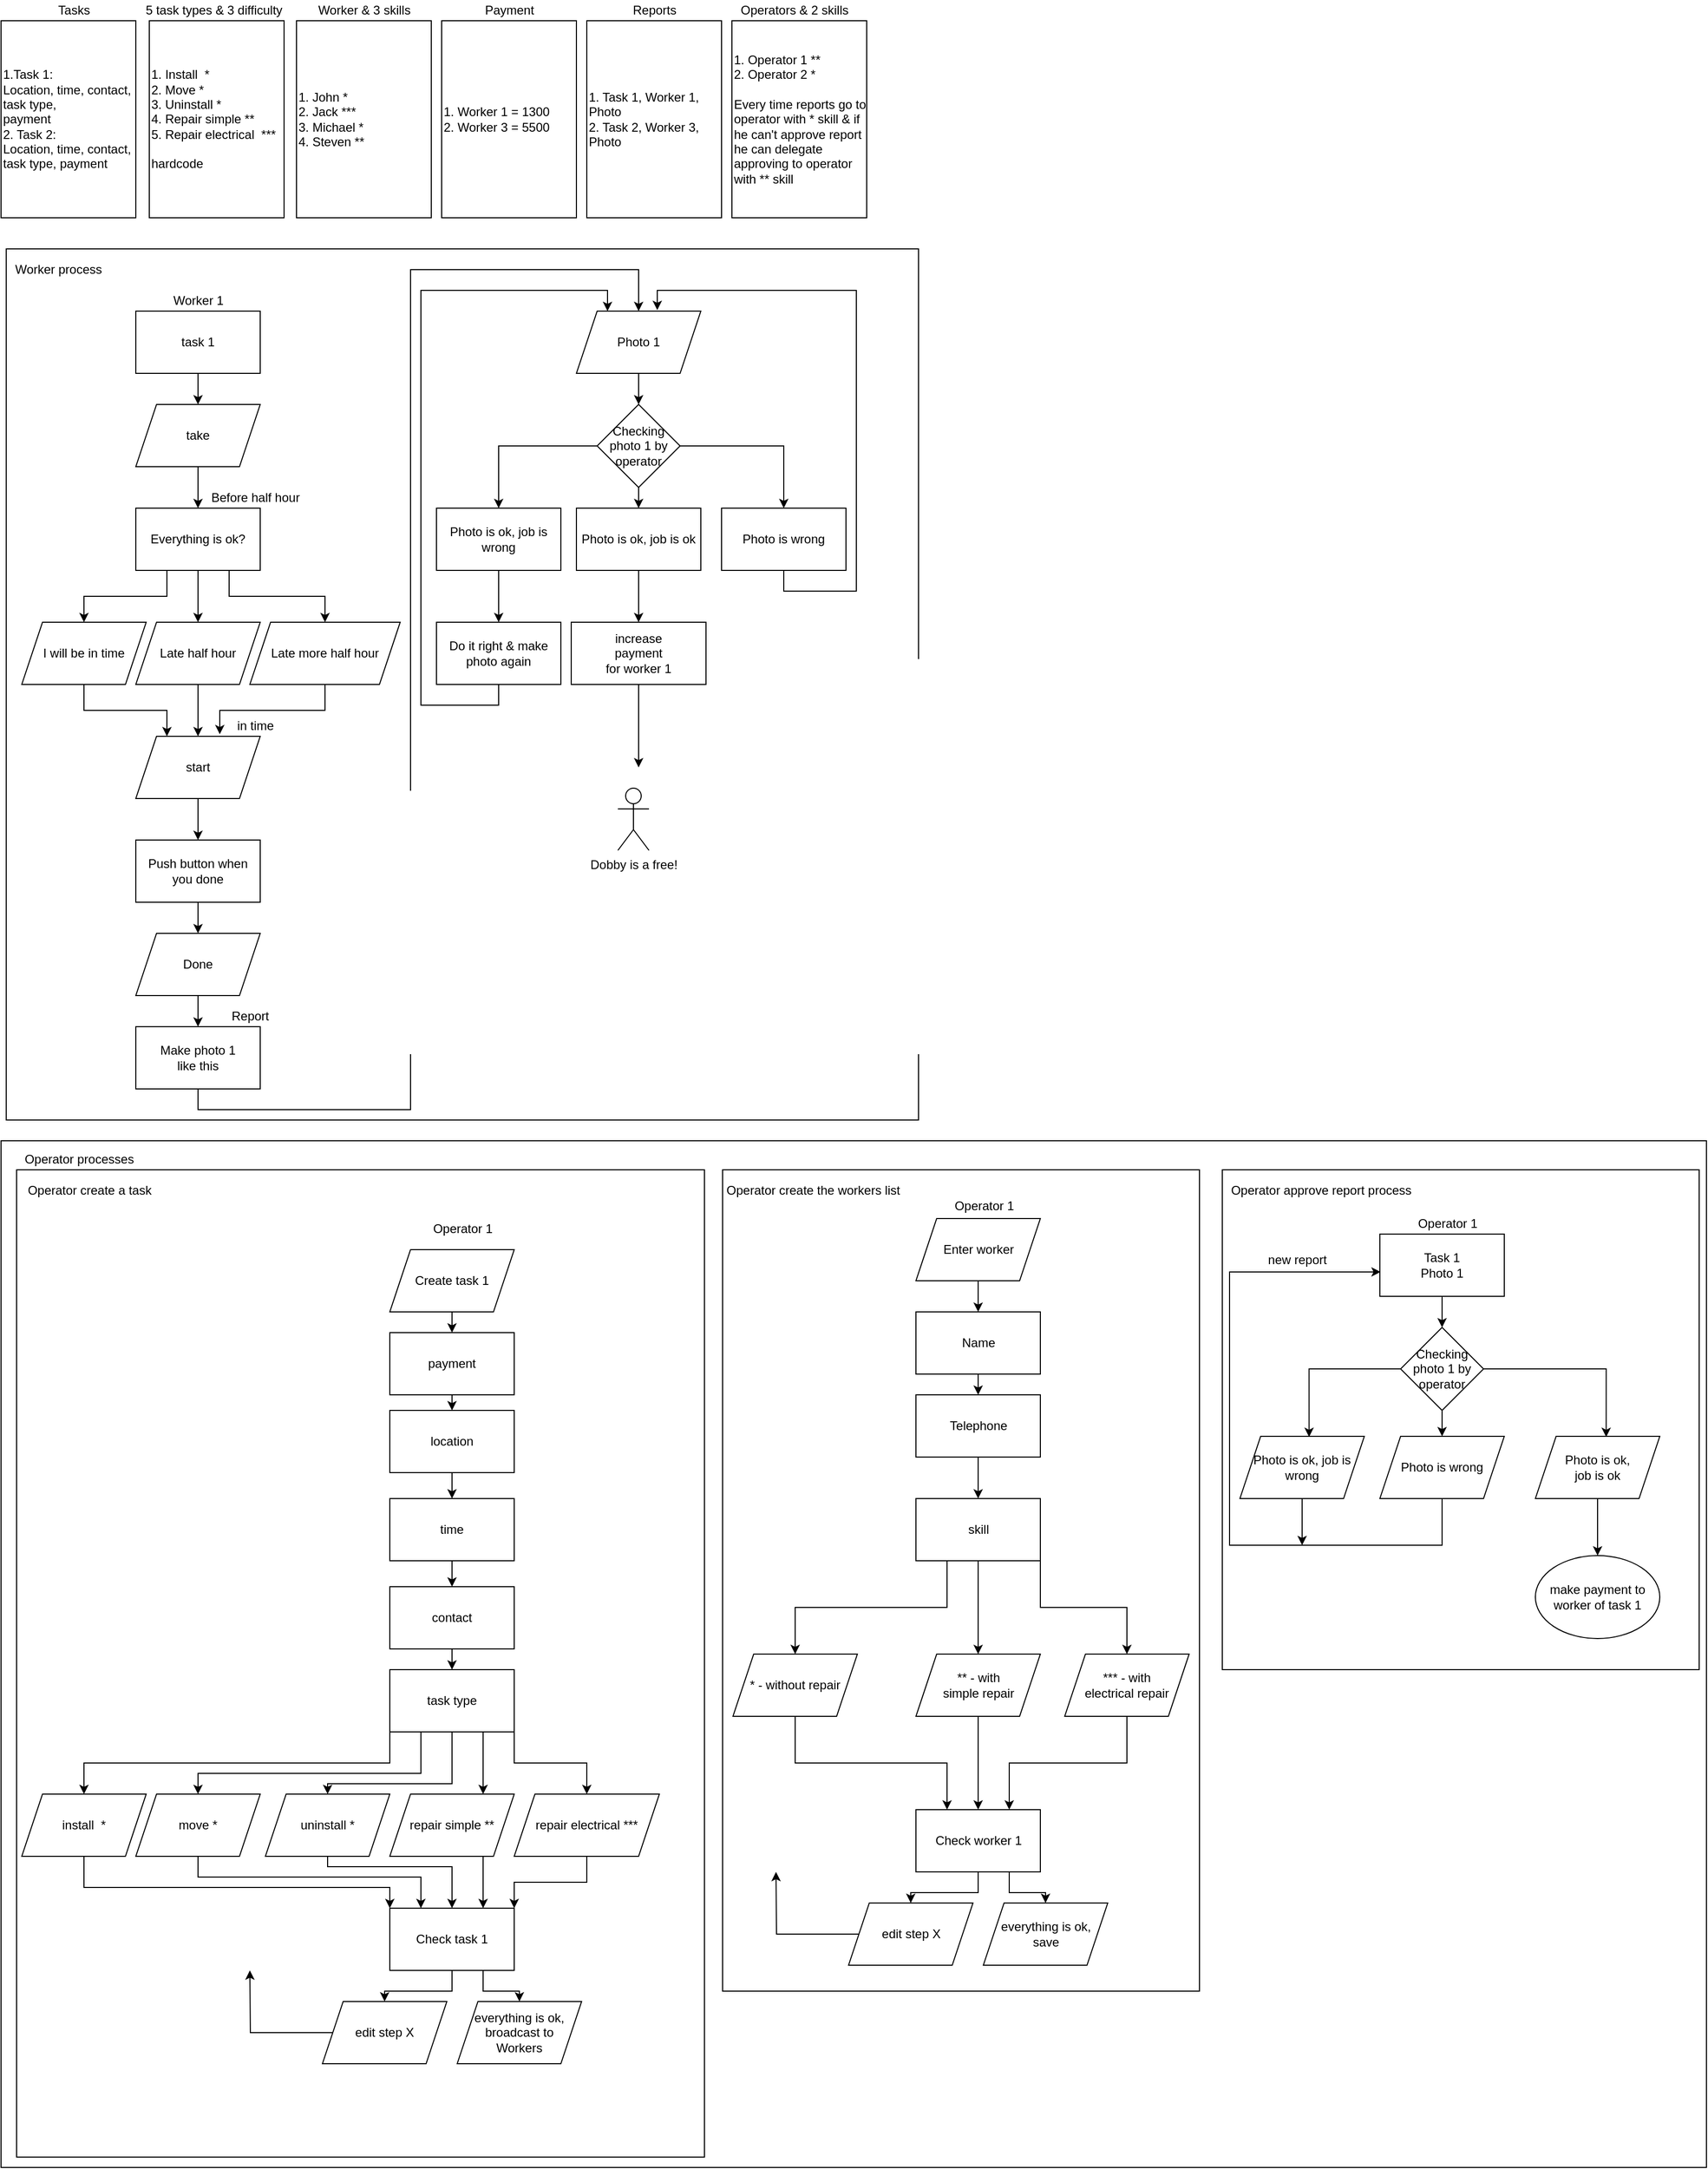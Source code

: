 <mxfile version="14.4.8" type="github">
  <diagram id="BCUwr0aYTfcsRT95LyiE" name="Page-1">
    <mxGraphModel dx="1730" dy="1012" grid="1" gridSize="10" guides="1" tooltips="1" connect="1" arrows="1" fold="1" page="1" pageScale="1" pageWidth="1654" pageHeight="2336" math="0" shadow="0">
      <root>
        <mxCell id="0" />
        <mxCell id="1" parent="0" />
        <mxCell id="43IsWPs29_GjAw4GpvDl-189" value="" style="rounded=0;whiteSpace=wrap;html=1;" vertex="1" parent="1">
          <mxGeometry x="5" y="1110" width="1645" height="990" as="geometry" />
        </mxCell>
        <mxCell id="43IsWPs29_GjAw4GpvDl-84" value="" style="rounded=0;whiteSpace=wrap;html=1;" vertex="1" parent="1">
          <mxGeometry x="20" y="1138" width="663.5" height="952" as="geometry" />
        </mxCell>
        <mxCell id="43IsWPs29_GjAw4GpvDl-82" value="" style="rounded=0;whiteSpace=wrap;html=1;" vertex="1" parent="1">
          <mxGeometry x="10" y="250" width="880" height="840" as="geometry" />
        </mxCell>
        <mxCell id="w5z2bKXQs1XdU5p-3Kax-2" value="&lt;div align=&quot;left&quot;&gt;1.Task 1:&lt;/div&gt;&lt;div align=&quot;left&quot;&gt;Location, time, contact, task type, &lt;br&gt;&lt;div&gt;payment&lt;/div&gt;&lt;/div&gt;&lt;div align=&quot;left&quot;&gt;2. Task 2:&lt;/div&gt;&lt;div align=&quot;left&quot;&gt;Location, time, contact, task type, payment&lt;/div&gt;" style="rounded=0;whiteSpace=wrap;html=1;align=left;" parent="1" vertex="1">
          <mxGeometry x="5" y="30" width="130" height="190" as="geometry" />
        </mxCell>
        <mxCell id="w5z2bKXQs1XdU5p-3Kax-5" value="Tasks" style="text;html=1;align=center;verticalAlign=middle;resizable=0;points=[];autosize=1;" parent="1" vertex="1">
          <mxGeometry x="50" y="10" width="50" height="20" as="geometry" />
        </mxCell>
        <mxCell id="w5z2bKXQs1XdU5p-3Kax-7" value="&lt;div align=&quot;left&quot;&gt;1. Install&amp;nbsp; *&lt;br&gt;&lt;/div&gt;&lt;div align=&quot;left&quot;&gt;2. Move *&lt;br&gt;&lt;/div&gt;&lt;div align=&quot;left&quot;&gt;3. Uninstall *&lt;br&gt;&lt;/div&gt;&lt;div align=&quot;left&quot;&gt;4. &lt;span class=&quot;VIiyi&quot; lang=&quot;en&quot;&gt;&lt;span class=&quot;JLqJ4b ChMk0b&quot;&gt;&lt;span&gt;Repair &lt;/span&gt;&lt;/span&gt;&lt;/span&gt;simple **&lt;br&gt;&lt;/div&gt;&lt;div align=&quot;left&quot;&gt;5. &lt;span class=&quot;VIiyi&quot; lang=&quot;en&quot;&gt;&lt;span class=&quot;JLqJ4b ChMk0b&quot;&gt;&lt;span&gt;Repair&lt;/span&gt;&lt;/span&gt;&lt;/span&gt; electrical&amp;nbsp; ***&lt;/div&gt;&lt;div align=&quot;left&quot;&gt;&lt;br&gt;&lt;/div&gt;&lt;div align=&quot;left&quot;&gt;hardcode&lt;br&gt;&lt;/div&gt;" style="rounded=0;whiteSpace=wrap;html=1;align=left;" parent="1" vertex="1">
          <mxGeometry x="148" y="30" width="130" height="190" as="geometry" />
        </mxCell>
        <mxCell id="w5z2bKXQs1XdU5p-3Kax-8" value="5 task types &amp;amp; 3 difficulty" style="text;html=1;align=center;verticalAlign=middle;resizable=0;points=[];autosize=1;" parent="1" vertex="1">
          <mxGeometry x="135" y="10" width="150" height="20" as="geometry" />
        </mxCell>
        <mxCell id="w5z2bKXQs1XdU5p-3Kax-12" value="&lt;div align=&quot;left&quot;&gt;1. John *&lt;br&gt;&lt;/div&gt;&lt;div align=&quot;left&quot;&gt;2. Jack ***&lt;br&gt;&lt;/div&gt;&lt;div align=&quot;left&quot;&gt;3. Michael *&lt;br&gt;&lt;/div&gt;&lt;div align=&quot;left&quot;&gt;4. &lt;span class=&quot;aCOpRe&quot;&gt;&lt;span&gt;Steven&lt;/span&gt;&lt;/span&gt; **&lt;br&gt;&lt;/div&gt;" style="rounded=0;whiteSpace=wrap;html=1;align=left;" parent="1" vertex="1">
          <mxGeometry x="290" y="30" width="130" height="190" as="geometry" />
        </mxCell>
        <mxCell id="w5z2bKXQs1XdU5p-3Kax-13" value="&lt;div&gt;Worker &amp;amp; 3 skills&lt;/div&gt;" style="text;html=1;align=center;verticalAlign=middle;resizable=0;points=[];autosize=1;" parent="1" vertex="1">
          <mxGeometry x="305" y="10" width="100" height="20" as="geometry" />
        </mxCell>
        <mxCell id="w5z2bKXQs1XdU5p-3Kax-14" value="&lt;div align=&quot;left&quot;&gt;1. Worker 1 = 1300&lt;br&gt;&lt;/div&gt;&lt;div align=&quot;left&quot;&gt;2. Worker 3 = 5500&lt;br&gt;&lt;/div&gt;" style="rounded=0;whiteSpace=wrap;html=1;align=left;" parent="1" vertex="1">
          <mxGeometry x="430" y="30" width="130" height="190" as="geometry" />
        </mxCell>
        <mxCell id="w5z2bKXQs1XdU5p-3Kax-15" value="&lt;div&gt;Payment&lt;/div&gt;" style="text;html=1;align=center;verticalAlign=middle;resizable=0;points=[];autosize=1;" parent="1" vertex="1">
          <mxGeometry x="465" y="10" width="60" height="20" as="geometry" />
        </mxCell>
        <mxCell id="w5z2bKXQs1XdU5p-3Kax-16" value="&lt;div align=&quot;left&quot;&gt;1. Task 1, Worker 1, Photo&lt;br&gt;&lt;/div&gt;&lt;div align=&quot;left&quot;&gt;2. Task 2, Worker 3, Photo&lt;br&gt;&lt;/div&gt;" style="rounded=0;whiteSpace=wrap;html=1;align=left;" parent="1" vertex="1">
          <mxGeometry x="570" y="30" width="130" height="190" as="geometry" />
        </mxCell>
        <mxCell id="w5z2bKXQs1XdU5p-3Kax-17" value="Reports" style="text;html=1;align=center;verticalAlign=middle;resizable=0;points=[];autosize=1;" parent="1" vertex="1">
          <mxGeometry x="605" y="10" width="60" height="20" as="geometry" />
        </mxCell>
        <mxCell id="w5z2bKXQs1XdU5p-3Kax-21" style="edgeStyle=orthogonalEdgeStyle;rounded=0;orthogonalLoop=1;jettySize=auto;html=1;exitX=0.5;exitY=1;exitDx=0;exitDy=0;entryX=0.5;entryY=0;entryDx=0;entryDy=0;" parent="1" source="w5z2bKXQs1XdU5p-3Kax-18" target="w5z2bKXQs1XdU5p-3Kax-25" edge="1">
          <mxGeometry relative="1" as="geometry">
            <mxPoint x="140" y="410" as="targetPoint" />
          </mxGeometry>
        </mxCell>
        <mxCell id="w5z2bKXQs1XdU5p-3Kax-18" value="task 1" style="rounded=0;whiteSpace=wrap;html=1;" parent="1" vertex="1">
          <mxGeometry x="135" y="310" width="120" height="60" as="geometry" />
        </mxCell>
        <mxCell id="w5z2bKXQs1XdU5p-3Kax-19" value="&lt;div&gt;Worker 1&lt;/div&gt;" style="text;html=1;align=center;verticalAlign=middle;resizable=0;points=[];autosize=1;" parent="1" vertex="1">
          <mxGeometry x="165" y="290" width="60" height="20" as="geometry" />
        </mxCell>
        <mxCell id="w5z2bKXQs1XdU5p-3Kax-30" style="edgeStyle=orthogonalEdgeStyle;rounded=0;orthogonalLoop=1;jettySize=auto;html=1;exitX=0.25;exitY=1;exitDx=0;exitDy=0;entryX=0.5;entryY=0;entryDx=0;entryDy=0;" parent="1" source="w5z2bKXQs1XdU5p-3Kax-23" target="w5z2bKXQs1XdU5p-3Kax-27" edge="1">
          <mxGeometry relative="1" as="geometry" />
        </mxCell>
        <mxCell id="w5z2bKXQs1XdU5p-3Kax-31" style="edgeStyle=orthogonalEdgeStyle;rounded=0;orthogonalLoop=1;jettySize=auto;html=1;exitX=0.75;exitY=1;exitDx=0;exitDy=0;entryX=0.5;entryY=0;entryDx=0;entryDy=0;" parent="1" source="w5z2bKXQs1XdU5p-3Kax-23" target="w5z2bKXQs1XdU5p-3Kax-29" edge="1">
          <mxGeometry relative="1" as="geometry" />
        </mxCell>
        <mxCell id="w5z2bKXQs1XdU5p-3Kax-33" style="edgeStyle=orthogonalEdgeStyle;rounded=0;orthogonalLoop=1;jettySize=auto;html=1;exitX=0.5;exitY=1;exitDx=0;exitDy=0;" parent="1" source="w5z2bKXQs1XdU5p-3Kax-23" target="w5z2bKXQs1XdU5p-3Kax-28" edge="1">
          <mxGeometry relative="1" as="geometry" />
        </mxCell>
        <mxCell id="w5z2bKXQs1XdU5p-3Kax-23" value="Everything is ok?" style="rounded=0;whiteSpace=wrap;html=1;" parent="1" vertex="1">
          <mxGeometry x="135" y="500" width="120" height="60" as="geometry" />
        </mxCell>
        <mxCell id="w5z2bKXQs1XdU5p-3Kax-24" value="Before half hour" style="text;html=1;align=center;verticalAlign=middle;resizable=0;points=[];autosize=1;" parent="1" vertex="1">
          <mxGeometry x="200" y="480" width="100" height="20" as="geometry" />
        </mxCell>
        <mxCell id="w5z2bKXQs1XdU5p-3Kax-26" value="" style="edgeStyle=orthogonalEdgeStyle;rounded=0;orthogonalLoop=1;jettySize=auto;html=1;exitX=0.5;exitY=1;exitDx=0;exitDy=0;" parent="1" source="w5z2bKXQs1XdU5p-3Kax-25" target="w5z2bKXQs1XdU5p-3Kax-23" edge="1">
          <mxGeometry relative="1" as="geometry" />
        </mxCell>
        <mxCell id="w5z2bKXQs1XdU5p-3Kax-25" value="take " style="shape=parallelogram;perimeter=parallelogramPerimeter;whiteSpace=wrap;html=1;fixedSize=1;" parent="1" vertex="1">
          <mxGeometry x="135" y="400" width="120" height="60" as="geometry" />
        </mxCell>
        <mxCell id="w5z2bKXQs1XdU5p-3Kax-38" style="edgeStyle=orthogonalEdgeStyle;rounded=0;orthogonalLoop=1;jettySize=auto;html=1;exitX=0.5;exitY=1;exitDx=0;exitDy=0;entryX=0.25;entryY=0;entryDx=0;entryDy=0;" parent="1" source="w5z2bKXQs1XdU5p-3Kax-27" target="w5z2bKXQs1XdU5p-3Kax-37" edge="1">
          <mxGeometry relative="1" as="geometry" />
        </mxCell>
        <mxCell id="w5z2bKXQs1XdU5p-3Kax-27" value="I will be in time" style="shape=parallelogram;perimeter=parallelogramPerimeter;whiteSpace=wrap;html=1;fixedSize=1;" parent="1" vertex="1">
          <mxGeometry x="25" y="610" width="120" height="60" as="geometry" />
        </mxCell>
        <mxCell id="w5z2bKXQs1XdU5p-3Kax-41" style="edgeStyle=orthogonalEdgeStyle;rounded=0;orthogonalLoop=1;jettySize=auto;html=1;exitX=0.5;exitY=1;exitDx=0;exitDy=0;" parent="1" source="w5z2bKXQs1XdU5p-3Kax-28" target="w5z2bKXQs1XdU5p-3Kax-37" edge="1">
          <mxGeometry relative="1" as="geometry" />
        </mxCell>
        <mxCell id="w5z2bKXQs1XdU5p-3Kax-28" value="Late half hour" style="shape=parallelogram;perimeter=parallelogramPerimeter;whiteSpace=wrap;html=1;fixedSize=1;" parent="1" vertex="1">
          <mxGeometry x="135" y="610" width="120" height="60" as="geometry" />
        </mxCell>
        <mxCell id="w5z2bKXQs1XdU5p-3Kax-40" style="edgeStyle=orthogonalEdgeStyle;rounded=0;orthogonalLoop=1;jettySize=auto;html=1;entryX=0.675;entryY=-0.033;entryDx=0;entryDy=0;entryPerimeter=0;" parent="1" source="w5z2bKXQs1XdU5p-3Kax-29" target="w5z2bKXQs1XdU5p-3Kax-37" edge="1">
          <mxGeometry relative="1" as="geometry" />
        </mxCell>
        <mxCell id="w5z2bKXQs1XdU5p-3Kax-29" value="Late more half hour" style="shape=parallelogram;perimeter=parallelogramPerimeter;whiteSpace=wrap;html=1;fixedSize=1;" parent="1" vertex="1">
          <mxGeometry x="245" y="610" width="145" height="60" as="geometry" />
        </mxCell>
        <mxCell id="w5z2bKXQs1XdU5p-3Kax-44" style="edgeStyle=orthogonalEdgeStyle;rounded=0;orthogonalLoop=1;jettySize=auto;html=1;exitX=0.5;exitY=1;exitDx=0;exitDy=0;entryX=0.5;entryY=0;entryDx=0;entryDy=0;" parent="1" source="w5z2bKXQs1XdU5p-3Kax-37" target="w5z2bKXQs1XdU5p-3Kax-43" edge="1">
          <mxGeometry relative="1" as="geometry" />
        </mxCell>
        <mxCell id="w5z2bKXQs1XdU5p-3Kax-37" value="start" style="shape=parallelogram;perimeter=parallelogramPerimeter;whiteSpace=wrap;html=1;fixedSize=1;" parent="1" vertex="1">
          <mxGeometry x="135" y="720" width="120" height="60" as="geometry" />
        </mxCell>
        <mxCell id="w5z2bKXQs1XdU5p-3Kax-42" value="in time" style="text;html=1;align=center;verticalAlign=middle;resizable=0;points=[];autosize=1;" parent="1" vertex="1">
          <mxGeometry x="225" y="700" width="50" height="20" as="geometry" />
        </mxCell>
        <mxCell id="w5z2bKXQs1XdU5p-3Kax-48" style="edgeStyle=orthogonalEdgeStyle;rounded=0;orthogonalLoop=1;jettySize=auto;html=1;exitX=0.5;exitY=1;exitDx=0;exitDy=0;entryX=0.5;entryY=0;entryDx=0;entryDy=0;" parent="1" source="w5z2bKXQs1XdU5p-3Kax-43" target="w5z2bKXQs1XdU5p-3Kax-46" edge="1">
          <mxGeometry relative="1" as="geometry" />
        </mxCell>
        <mxCell id="w5z2bKXQs1XdU5p-3Kax-43" value="Push button when you done" style="rounded=0;whiteSpace=wrap;html=1;" parent="1" vertex="1">
          <mxGeometry x="135" y="820" width="120" height="60" as="geometry" />
        </mxCell>
        <mxCell id="w5z2bKXQs1XdU5p-3Kax-50" style="edgeStyle=orthogonalEdgeStyle;rounded=0;orthogonalLoop=1;jettySize=auto;html=1;exitX=0.5;exitY=1;exitDx=0;exitDy=0;entryX=0.5;entryY=0;entryDx=0;entryDy=0;" parent="1" source="w5z2bKXQs1XdU5p-3Kax-46" target="w5z2bKXQs1XdU5p-3Kax-49" edge="1">
          <mxGeometry relative="1" as="geometry" />
        </mxCell>
        <mxCell id="w5z2bKXQs1XdU5p-3Kax-46" value="Done" style="shape=parallelogram;perimeter=parallelogramPerimeter;whiteSpace=wrap;html=1;fixedSize=1;" parent="1" vertex="1">
          <mxGeometry x="135" y="910" width="120" height="60" as="geometry" />
        </mxCell>
        <mxCell id="w5z2bKXQs1XdU5p-3Kax-53" style="edgeStyle=orthogonalEdgeStyle;rounded=0;orthogonalLoop=1;jettySize=auto;html=1;exitX=0.5;exitY=1;exitDx=0;exitDy=0;entryX=0.5;entryY=0;entryDx=0;entryDy=0;" parent="1" source="w5z2bKXQs1XdU5p-3Kax-49" target="w5z2bKXQs1XdU5p-3Kax-52" edge="1">
          <mxGeometry relative="1" as="geometry">
            <mxPoint x="410" y="530" as="targetPoint" />
            <Array as="points">
              <mxPoint x="195" y="1080" />
              <mxPoint x="400" y="1080" />
              <mxPoint x="400" y="270" />
              <mxPoint x="620" y="270" />
            </Array>
          </mxGeometry>
        </mxCell>
        <mxCell id="w5z2bKXQs1XdU5p-3Kax-49" value="&lt;div&gt;Make photo 1&lt;/div&gt;&lt;div&gt;like this&lt;/div&gt;" style="rounded=0;whiteSpace=wrap;html=1;" parent="1" vertex="1">
          <mxGeometry x="135" y="1000" width="120" height="60" as="geometry" />
        </mxCell>
        <mxCell id="w5z2bKXQs1XdU5p-3Kax-51" value="Report" style="text;html=1;align=center;verticalAlign=middle;resizable=0;points=[];autosize=1;" parent="1" vertex="1">
          <mxGeometry x="220" y="980" width="50" height="20" as="geometry" />
        </mxCell>
        <mxCell id="w5z2bKXQs1XdU5p-3Kax-56" style="edgeStyle=orthogonalEdgeStyle;rounded=0;orthogonalLoop=1;jettySize=auto;html=1;exitX=0.5;exitY=1;exitDx=0;exitDy=0;entryX=0.5;entryY=0;entryDx=0;entryDy=0;" parent="1" source="w5z2bKXQs1XdU5p-3Kax-52" target="w5z2bKXQs1XdU5p-3Kax-57" edge="1">
          <mxGeometry relative="1" as="geometry">
            <mxPoint x="617.5" y="396" as="targetPoint" />
          </mxGeometry>
        </mxCell>
        <mxCell id="w5z2bKXQs1XdU5p-3Kax-52" value="Photo 1" style="shape=parallelogram;perimeter=parallelogramPerimeter;whiteSpace=wrap;html=1;fixedSize=1;" parent="1" vertex="1">
          <mxGeometry x="560" y="310" width="120" height="60" as="geometry" />
        </mxCell>
        <mxCell id="w5z2bKXQs1XdU5p-3Kax-62" style="edgeStyle=orthogonalEdgeStyle;rounded=0;orthogonalLoop=1;jettySize=auto;html=1;exitX=0;exitY=0.5;exitDx=0;exitDy=0;" parent="1" source="w5z2bKXQs1XdU5p-3Kax-57" target="w5z2bKXQs1XdU5p-3Kax-59" edge="1">
          <mxGeometry relative="1" as="geometry" />
        </mxCell>
        <mxCell id="w5z2bKXQs1XdU5p-3Kax-63" style="edgeStyle=orthogonalEdgeStyle;rounded=0;orthogonalLoop=1;jettySize=auto;html=1;exitX=0.5;exitY=1;exitDx=0;exitDy=0;entryX=0.5;entryY=0;entryDx=0;entryDy=0;" parent="1" source="w5z2bKXQs1XdU5p-3Kax-57" target="w5z2bKXQs1XdU5p-3Kax-60" edge="1">
          <mxGeometry relative="1" as="geometry" />
        </mxCell>
        <mxCell id="w5z2bKXQs1XdU5p-3Kax-64" style="edgeStyle=orthogonalEdgeStyle;rounded=0;orthogonalLoop=1;jettySize=auto;html=1;exitX=1;exitY=0.5;exitDx=0;exitDy=0;" parent="1" source="w5z2bKXQs1XdU5p-3Kax-57" target="w5z2bKXQs1XdU5p-3Kax-61" edge="1">
          <mxGeometry relative="1" as="geometry" />
        </mxCell>
        <mxCell id="w5z2bKXQs1XdU5p-3Kax-57" value="Checking photo 1 by operator" style="rhombus;whiteSpace=wrap;html=1;" parent="1" vertex="1">
          <mxGeometry x="580" y="400" width="80" height="80" as="geometry" />
        </mxCell>
        <mxCell id="w5z2bKXQs1XdU5p-3Kax-73" style="edgeStyle=orthogonalEdgeStyle;rounded=0;orthogonalLoop=1;jettySize=auto;html=1;exitX=0.5;exitY=1;exitDx=0;exitDy=0;entryX=0.5;entryY=0;entryDx=0;entryDy=0;" parent="1" source="w5z2bKXQs1XdU5p-3Kax-59" target="w5z2bKXQs1XdU5p-3Kax-70" edge="1">
          <mxGeometry relative="1" as="geometry" />
        </mxCell>
        <mxCell id="w5z2bKXQs1XdU5p-3Kax-59" value="Photo is ok, job is wrong" style="rounded=0;whiteSpace=wrap;html=1;" parent="1" vertex="1">
          <mxGeometry x="425" y="500" width="120" height="60" as="geometry" />
        </mxCell>
        <mxCell id="w5z2bKXQs1XdU5p-3Kax-76" style="edgeStyle=orthogonalEdgeStyle;rounded=0;orthogonalLoop=1;jettySize=auto;html=1;exitX=0.5;exitY=1;exitDx=0;exitDy=0;entryX=0.5;entryY=0;entryDx=0;entryDy=0;" parent="1" source="w5z2bKXQs1XdU5p-3Kax-60" target="w5z2bKXQs1XdU5p-3Kax-74" edge="1">
          <mxGeometry relative="1" as="geometry" />
        </mxCell>
        <mxCell id="w5z2bKXQs1XdU5p-3Kax-60" value="Photo is ok, job is ok" style="rounded=0;whiteSpace=wrap;html=1;" parent="1" vertex="1">
          <mxGeometry x="560" y="500" width="120" height="60" as="geometry" />
        </mxCell>
        <mxCell id="w5z2bKXQs1XdU5p-3Kax-78" style="edgeStyle=orthogonalEdgeStyle;rounded=0;orthogonalLoop=1;jettySize=auto;html=1;exitX=0.5;exitY=1;exitDx=0;exitDy=0;entryX=0.65;entryY=-0.017;entryDx=0;entryDy=0;entryPerimeter=0;" parent="1" source="w5z2bKXQs1XdU5p-3Kax-61" target="w5z2bKXQs1XdU5p-3Kax-52" edge="1">
          <mxGeometry relative="1" as="geometry">
            <Array as="points">
              <mxPoint x="760" y="580" />
              <mxPoint x="830" y="580" />
              <mxPoint x="830" y="290" />
              <mxPoint x="638" y="290" />
            </Array>
          </mxGeometry>
        </mxCell>
        <mxCell id="w5z2bKXQs1XdU5p-3Kax-61" value="Photo is wrong" style="rounded=0;whiteSpace=wrap;html=1;" parent="1" vertex="1">
          <mxGeometry x="700" y="500" width="120" height="60" as="geometry" />
        </mxCell>
        <mxCell id="w5z2bKXQs1XdU5p-3Kax-77" style="edgeStyle=orthogonalEdgeStyle;rounded=0;orthogonalLoop=1;jettySize=auto;html=1;exitX=0.5;exitY=1;exitDx=0;exitDy=0;entryX=0.25;entryY=0;entryDx=0;entryDy=0;" parent="1" source="w5z2bKXQs1XdU5p-3Kax-70" target="w5z2bKXQs1XdU5p-3Kax-52" edge="1">
          <mxGeometry relative="1" as="geometry">
            <Array as="points">
              <mxPoint x="485" y="690" />
              <mxPoint x="410" y="690" />
              <mxPoint x="410" y="290" />
              <mxPoint x="590" y="290" />
            </Array>
          </mxGeometry>
        </mxCell>
        <mxCell id="w5z2bKXQs1XdU5p-3Kax-70" value="Do it right &amp;amp; make photo again" style="rounded=0;whiteSpace=wrap;html=1;" parent="1" vertex="1">
          <mxGeometry x="425" y="610" width="120" height="60" as="geometry" />
        </mxCell>
        <mxCell id="w5z2bKXQs1XdU5p-3Kax-79" style="edgeStyle=orthogonalEdgeStyle;rounded=0;orthogonalLoop=1;jettySize=auto;html=1;exitX=0.5;exitY=1;exitDx=0;exitDy=0;" parent="1" source="w5z2bKXQs1XdU5p-3Kax-74" edge="1">
          <mxGeometry relative="1" as="geometry">
            <mxPoint x="620" y="750" as="targetPoint" />
          </mxGeometry>
        </mxCell>
        <mxCell id="w5z2bKXQs1XdU5p-3Kax-74" value="&lt;span class=&quot;VIiyi&quot; lang=&quot;en&quot;&gt;&lt;span class=&quot;JLqJ4b ChMk0b&quot;&gt;&lt;span&gt;increase &lt;br&gt;&lt;/span&gt;&lt;/span&gt;&lt;/span&gt;&lt;div&gt;payment&lt;/div&gt;&lt;span class=&quot;VIiyi&quot; lang=&quot;en&quot;&gt;&lt;span class=&quot;JLqJ4b ChMk0b&quot;&gt;&lt;span&gt; for worker 1&lt;/span&gt;&lt;/span&gt;&lt;/span&gt; " style="rounded=0;whiteSpace=wrap;html=1;" parent="1" vertex="1">
          <mxGeometry x="555" y="610" width="130" height="60" as="geometry" />
        </mxCell>
        <mxCell id="w5z2bKXQs1XdU5p-3Kax-80" value="Dobby is a free!" style="shape=umlActor;verticalLabelPosition=bottom;verticalAlign=top;html=1;outlineConnect=0;" parent="1" vertex="1">
          <mxGeometry x="600" y="770" width="30" height="60" as="geometry" />
        </mxCell>
        <mxCell id="43IsWPs29_GjAw4GpvDl-2" value="&lt;div align=&quot;left&quot;&gt;1. Operator 1 **&lt;br&gt;&lt;/div&gt;&lt;div align=&quot;left&quot;&gt;2. Operator 2 *&lt;/div&gt;&lt;div&gt;&lt;br&gt;&lt;/div&gt;&lt;div&gt;Every time reports go to operator with * skill &amp;amp; if he can&#39;t approve report he can delegate approving to operator with ** skill &lt;br&gt;&lt;/div&gt;" style="rounded=0;whiteSpace=wrap;html=1;align=left;" vertex="1" parent="1">
          <mxGeometry x="710" y="30" width="130" height="190" as="geometry" />
        </mxCell>
        <mxCell id="43IsWPs29_GjAw4GpvDl-3" value="Operators &amp;amp; 2 skills" style="text;html=1;align=center;verticalAlign=middle;resizable=0;points=[];autosize=1;" vertex="1" parent="1">
          <mxGeometry x="710" y="10" width="120" height="20" as="geometry" />
        </mxCell>
        <mxCell id="43IsWPs29_GjAw4GpvDl-59" style="edgeStyle=orthogonalEdgeStyle;rounded=0;orthogonalLoop=1;jettySize=auto;html=1;exitX=0.5;exitY=1;exitDx=0;exitDy=0;entryX=0.5;entryY=0;entryDx=0;entryDy=0;" edge="1" parent="1" source="43IsWPs29_GjAw4GpvDl-5" target="43IsWPs29_GjAw4GpvDl-48">
          <mxGeometry relative="1" as="geometry" />
        </mxCell>
        <mxCell id="43IsWPs29_GjAw4GpvDl-5" value="location" style="rounded=0;whiteSpace=wrap;html=1;" vertex="1" parent="1">
          <mxGeometry x="380" y="1370" width="120" height="60" as="geometry" />
        </mxCell>
        <mxCell id="43IsWPs29_GjAw4GpvDl-6" value="Operator 1" style="text;html=1;align=center;verticalAlign=middle;resizable=0;points=[];autosize=1;" vertex="1" parent="1">
          <mxGeometry x="415" y="1185" width="70" height="20" as="geometry" />
        </mxCell>
        <mxCell id="43IsWPs29_GjAw4GpvDl-158" style="edgeStyle=orthogonalEdgeStyle;rounded=0;orthogonalLoop=1;jettySize=auto;html=1;exitX=0.5;exitY=1;exitDx=0;exitDy=0;entryX=0.5;entryY=0;entryDx=0;entryDy=0;" edge="1" parent="1" source="43IsWPs29_GjAw4GpvDl-13" target="43IsWPs29_GjAw4GpvDl-157">
          <mxGeometry relative="1" as="geometry" />
        </mxCell>
        <mxCell id="43IsWPs29_GjAw4GpvDl-13" value="Create task 1" style="shape=parallelogram;perimeter=parallelogramPerimeter;whiteSpace=wrap;html=1;fixedSize=1;" vertex="1" parent="1">
          <mxGeometry x="380" y="1215" width="120" height="60" as="geometry" />
        </mxCell>
        <mxCell id="43IsWPs29_GjAw4GpvDl-23" style="edgeStyle=orthogonalEdgeStyle;rounded=0;orthogonalLoop=1;jettySize=auto;html=1;exitX=0.5;exitY=1;exitDx=0;exitDy=0;entryX=0.5;entryY=0;entryDx=0;entryDy=0;" edge="1" parent="1" source="43IsWPs29_GjAw4GpvDl-24" target="43IsWPs29_GjAw4GpvDl-26">
          <mxGeometry relative="1" as="geometry" />
        </mxCell>
        <mxCell id="43IsWPs29_GjAw4GpvDl-79" style="edgeStyle=orthogonalEdgeStyle;rounded=0;orthogonalLoop=1;jettySize=auto;html=1;exitX=0.75;exitY=1;exitDx=0;exitDy=0;entryX=0.5;entryY=0;entryDx=0;entryDy=0;" edge="1" parent="1" source="43IsWPs29_GjAw4GpvDl-24" target="43IsWPs29_GjAw4GpvDl-78">
          <mxGeometry relative="1" as="geometry" />
        </mxCell>
        <mxCell id="43IsWPs29_GjAw4GpvDl-24" value="Check task 1" style="rounded=0;whiteSpace=wrap;html=1;" vertex="1" parent="1">
          <mxGeometry x="380" y="1850" width="120" height="60" as="geometry" />
        </mxCell>
        <mxCell id="43IsWPs29_GjAw4GpvDl-80" style="edgeStyle=orthogonalEdgeStyle;rounded=0;orthogonalLoop=1;jettySize=auto;html=1;exitX=0;exitY=0.5;exitDx=0;exitDy=0;" edge="1" parent="1" source="43IsWPs29_GjAw4GpvDl-26">
          <mxGeometry relative="1" as="geometry">
            <mxPoint x="245" y="1910" as="targetPoint" />
          </mxGeometry>
        </mxCell>
        <mxCell id="43IsWPs29_GjAw4GpvDl-26" value="edit step X" style="shape=parallelogram;perimeter=parallelogramPerimeter;whiteSpace=wrap;html=1;fixedSize=1;" vertex="1" parent="1">
          <mxGeometry x="315" y="1940" width="120" height="60" as="geometry" />
        </mxCell>
        <mxCell id="43IsWPs29_GjAw4GpvDl-60" style="edgeStyle=orthogonalEdgeStyle;rounded=0;orthogonalLoop=1;jettySize=auto;html=1;exitX=0.5;exitY=1;exitDx=0;exitDy=0;entryX=0.5;entryY=0;entryDx=0;entryDy=0;" edge="1" parent="1" source="43IsWPs29_GjAw4GpvDl-48" target="43IsWPs29_GjAw4GpvDl-49">
          <mxGeometry relative="1" as="geometry" />
        </mxCell>
        <mxCell id="43IsWPs29_GjAw4GpvDl-48" value="&lt;div align=&quot;left&quot;&gt;time&lt;/div&gt;" style="rounded=0;whiteSpace=wrap;html=1;" vertex="1" parent="1">
          <mxGeometry x="380" y="1455" width="120" height="60" as="geometry" />
        </mxCell>
        <mxCell id="43IsWPs29_GjAw4GpvDl-61" style="edgeStyle=orthogonalEdgeStyle;rounded=0;orthogonalLoop=1;jettySize=auto;html=1;exitX=0.5;exitY=1;exitDx=0;exitDy=0;entryX=0.5;entryY=0;entryDx=0;entryDy=0;" edge="1" parent="1" source="43IsWPs29_GjAw4GpvDl-49" target="43IsWPs29_GjAw4GpvDl-50">
          <mxGeometry relative="1" as="geometry" />
        </mxCell>
        <mxCell id="43IsWPs29_GjAw4GpvDl-49" value="contact" style="rounded=0;whiteSpace=wrap;html=1;" vertex="1" parent="1">
          <mxGeometry x="380" y="1540" width="120" height="60" as="geometry" />
        </mxCell>
        <mxCell id="43IsWPs29_GjAw4GpvDl-63" style="edgeStyle=orthogonalEdgeStyle;rounded=0;orthogonalLoop=1;jettySize=auto;html=1;exitX=0;exitY=1;exitDx=0;exitDy=0;" edge="1" parent="1" source="43IsWPs29_GjAw4GpvDl-50" target="43IsWPs29_GjAw4GpvDl-55">
          <mxGeometry relative="1" as="geometry" />
        </mxCell>
        <mxCell id="43IsWPs29_GjAw4GpvDl-64" style="edgeStyle=orthogonalEdgeStyle;rounded=0;orthogonalLoop=1;jettySize=auto;html=1;exitX=0.25;exitY=1;exitDx=0;exitDy=0;" edge="1" parent="1" source="43IsWPs29_GjAw4GpvDl-50" target="43IsWPs29_GjAw4GpvDl-51">
          <mxGeometry relative="1" as="geometry">
            <Array as="points">
              <mxPoint x="410" y="1720" />
              <mxPoint x="195" y="1720" />
            </Array>
          </mxGeometry>
        </mxCell>
        <mxCell id="43IsWPs29_GjAw4GpvDl-65" style="edgeStyle=orthogonalEdgeStyle;rounded=0;orthogonalLoop=1;jettySize=auto;html=1;exitX=0.5;exitY=1;exitDx=0;exitDy=0;" edge="1" parent="1" source="43IsWPs29_GjAw4GpvDl-50" target="43IsWPs29_GjAw4GpvDl-52">
          <mxGeometry relative="1" as="geometry">
            <Array as="points">
              <mxPoint x="440" y="1730" />
              <mxPoint x="320" y="1730" />
            </Array>
          </mxGeometry>
        </mxCell>
        <mxCell id="43IsWPs29_GjAw4GpvDl-66" style="edgeStyle=orthogonalEdgeStyle;rounded=0;orthogonalLoop=1;jettySize=auto;html=1;exitX=0.75;exitY=1;exitDx=0;exitDy=0;entryX=0.75;entryY=0;entryDx=0;entryDy=0;" edge="1" parent="1" source="43IsWPs29_GjAw4GpvDl-50" target="43IsWPs29_GjAw4GpvDl-53">
          <mxGeometry relative="1" as="geometry" />
        </mxCell>
        <mxCell id="43IsWPs29_GjAw4GpvDl-87" style="edgeStyle=orthogonalEdgeStyle;rounded=0;orthogonalLoop=1;jettySize=auto;html=1;exitX=1;exitY=1;exitDx=0;exitDy=0;entryX=0.5;entryY=0;entryDx=0;entryDy=0;" edge="1" parent="1" source="43IsWPs29_GjAw4GpvDl-50" target="43IsWPs29_GjAw4GpvDl-54">
          <mxGeometry relative="1" as="geometry" />
        </mxCell>
        <mxCell id="43IsWPs29_GjAw4GpvDl-50" value="task type" style="rounded=0;whiteSpace=wrap;html=1;" vertex="1" parent="1">
          <mxGeometry x="380" y="1620" width="120" height="60" as="geometry" />
        </mxCell>
        <mxCell id="43IsWPs29_GjAw4GpvDl-71" style="edgeStyle=orthogonalEdgeStyle;rounded=0;orthogonalLoop=1;jettySize=auto;html=1;exitX=0.5;exitY=1;exitDx=0;exitDy=0;entryX=0.25;entryY=0;entryDx=0;entryDy=0;" edge="1" parent="1" source="43IsWPs29_GjAw4GpvDl-51" target="43IsWPs29_GjAw4GpvDl-24">
          <mxGeometry relative="1" as="geometry">
            <Array as="points">
              <mxPoint x="195" y="1820" />
              <mxPoint x="410" y="1820" />
            </Array>
          </mxGeometry>
        </mxCell>
        <mxCell id="43IsWPs29_GjAw4GpvDl-51" value="move * " style="shape=parallelogram;perimeter=parallelogramPerimeter;whiteSpace=wrap;html=1;fixedSize=1;" vertex="1" parent="1">
          <mxGeometry x="135" y="1740" width="120" height="60" as="geometry" />
        </mxCell>
        <mxCell id="43IsWPs29_GjAw4GpvDl-72" style="edgeStyle=orthogonalEdgeStyle;rounded=0;orthogonalLoop=1;jettySize=auto;html=1;exitX=0.5;exitY=1;exitDx=0;exitDy=0;entryX=0.5;entryY=0;entryDx=0;entryDy=0;" edge="1" parent="1" source="43IsWPs29_GjAw4GpvDl-52" target="43IsWPs29_GjAw4GpvDl-24">
          <mxGeometry relative="1" as="geometry">
            <Array as="points">
              <mxPoint x="320" y="1810" />
              <mxPoint x="440" y="1810" />
            </Array>
          </mxGeometry>
        </mxCell>
        <mxCell id="43IsWPs29_GjAw4GpvDl-52" value="uninstall *" style="shape=parallelogram;perimeter=parallelogramPerimeter;whiteSpace=wrap;html=1;fixedSize=1;" vertex="1" parent="1">
          <mxGeometry x="260" y="1740" width="120" height="60" as="geometry" />
        </mxCell>
        <mxCell id="43IsWPs29_GjAw4GpvDl-76" style="edgeStyle=orthogonalEdgeStyle;rounded=0;orthogonalLoop=1;jettySize=auto;html=1;exitX=0.75;exitY=1;exitDx=0;exitDy=0;entryX=0.75;entryY=0;entryDx=0;entryDy=0;" edge="1" parent="1" source="43IsWPs29_GjAw4GpvDl-53" target="43IsWPs29_GjAw4GpvDl-24">
          <mxGeometry relative="1" as="geometry" />
        </mxCell>
        <mxCell id="43IsWPs29_GjAw4GpvDl-53" value="r&lt;span class=&quot;VIiyi&quot; lang=&quot;en&quot;&gt;&lt;span class=&quot;JLqJ4b ChMk0b&quot;&gt;&lt;span&gt;epair &lt;/span&gt;&lt;/span&gt;&lt;/span&gt;simple **" style="shape=parallelogram;perimeter=parallelogramPerimeter;whiteSpace=wrap;html=1;fixedSize=1;" vertex="1" parent="1">
          <mxGeometry x="380" y="1740" width="120" height="60" as="geometry" />
        </mxCell>
        <mxCell id="43IsWPs29_GjAw4GpvDl-74" style="edgeStyle=orthogonalEdgeStyle;rounded=0;orthogonalLoop=1;jettySize=auto;html=1;exitX=0.5;exitY=1;exitDx=0;exitDy=0;entryX=1;entryY=0;entryDx=0;entryDy=0;" edge="1" parent="1" source="43IsWPs29_GjAw4GpvDl-54" target="43IsWPs29_GjAw4GpvDl-24">
          <mxGeometry relative="1" as="geometry" />
        </mxCell>
        <mxCell id="43IsWPs29_GjAw4GpvDl-54" value="r&lt;span class=&quot;VIiyi&quot; lang=&quot;en&quot;&gt;&lt;span class=&quot;JLqJ4b ChMk0b&quot;&gt;&lt;span&gt;epair&lt;/span&gt;&lt;/span&gt;&lt;/span&gt; electrical ***" style="shape=parallelogram;perimeter=parallelogramPerimeter;whiteSpace=wrap;html=1;fixedSize=1;" vertex="1" parent="1">
          <mxGeometry x="500" y="1740" width="140" height="60" as="geometry" />
        </mxCell>
        <mxCell id="43IsWPs29_GjAw4GpvDl-70" style="edgeStyle=orthogonalEdgeStyle;rounded=0;orthogonalLoop=1;jettySize=auto;html=1;exitX=0.5;exitY=1;exitDx=0;exitDy=0;entryX=0;entryY=0;entryDx=0;entryDy=0;" edge="1" parent="1" source="43IsWPs29_GjAw4GpvDl-55" target="43IsWPs29_GjAw4GpvDl-24">
          <mxGeometry relative="1" as="geometry">
            <Array as="points">
              <mxPoint x="85" y="1830" />
              <mxPoint x="380" y="1830" />
            </Array>
          </mxGeometry>
        </mxCell>
        <mxCell id="43IsWPs29_GjAw4GpvDl-55" value="install&amp;nbsp; *" style="shape=parallelogram;perimeter=parallelogramPerimeter;whiteSpace=wrap;html=1;fixedSize=1;" vertex="1" parent="1">
          <mxGeometry x="25" y="1740" width="120" height="60" as="geometry" />
        </mxCell>
        <mxCell id="43IsWPs29_GjAw4GpvDl-78" value="&lt;div&gt;everything is ok,&lt;/div&gt;&lt;div&gt;broadcast to&lt;/div&gt;&lt;div&gt; Workers&lt;br&gt;&lt;/div&gt;" style="shape=parallelogram;perimeter=parallelogramPerimeter;whiteSpace=wrap;html=1;fixedSize=1;" vertex="1" parent="1">
          <mxGeometry x="445" y="1940" width="120" height="60" as="geometry" />
        </mxCell>
        <mxCell id="43IsWPs29_GjAw4GpvDl-83" value="Worker process" style="text;html=1;align=center;verticalAlign=middle;resizable=0;points=[];autosize=1;" vertex="1" parent="1">
          <mxGeometry x="10" y="260" width="100" height="20" as="geometry" />
        </mxCell>
        <mxCell id="43IsWPs29_GjAw4GpvDl-88" value="Operator create a task " style="text;html=1;align=center;verticalAlign=middle;resizable=0;points=[];autosize=1;" vertex="1" parent="1">
          <mxGeometry x="25" y="1148" width="130" height="20" as="geometry" />
        </mxCell>
        <mxCell id="43IsWPs29_GjAw4GpvDl-89" value="" style="rounded=0;whiteSpace=wrap;html=1;" vertex="1" parent="1">
          <mxGeometry x="701" y="1138" width="460" height="792" as="geometry" />
        </mxCell>
        <mxCell id="43IsWPs29_GjAw4GpvDl-90" style="edgeStyle=orthogonalEdgeStyle;rounded=0;orthogonalLoop=1;jettySize=auto;html=1;exitX=0.5;exitY=1;exitDx=0;exitDy=0;entryX=0.5;entryY=0;entryDx=0;entryDy=0;" edge="1" parent="1" source="43IsWPs29_GjAw4GpvDl-91" target="43IsWPs29_GjAw4GpvDl-101">
          <mxGeometry relative="1" as="geometry" />
        </mxCell>
        <mxCell id="43IsWPs29_GjAw4GpvDl-91" value="Name " style="rounded=0;whiteSpace=wrap;html=1;" vertex="1" parent="1">
          <mxGeometry x="887.5" y="1275" width="120" height="60" as="geometry" />
        </mxCell>
        <mxCell id="43IsWPs29_GjAw4GpvDl-92" value="Operator 1" style="text;html=1;align=center;verticalAlign=middle;resizable=0;points=[];autosize=1;" vertex="1" parent="1">
          <mxGeometry x="917.5" y="1163" width="70" height="20" as="geometry" />
        </mxCell>
        <mxCell id="43IsWPs29_GjAw4GpvDl-93" style="edgeStyle=orthogonalEdgeStyle;rounded=0;orthogonalLoop=1;jettySize=auto;html=1;exitX=0.5;exitY=1;exitDx=0;exitDy=0;entryX=0.5;entryY=0;entryDx=0;entryDy=0;" edge="1" parent="1" source="43IsWPs29_GjAw4GpvDl-94" target="43IsWPs29_GjAw4GpvDl-91">
          <mxGeometry relative="1" as="geometry" />
        </mxCell>
        <mxCell id="43IsWPs29_GjAw4GpvDl-94" value="Enter worker" style="shape=parallelogram;perimeter=parallelogramPerimeter;whiteSpace=wrap;html=1;fixedSize=1;" vertex="1" parent="1">
          <mxGeometry x="887.5" y="1185" width="120" height="60" as="geometry" />
        </mxCell>
        <mxCell id="43IsWPs29_GjAw4GpvDl-95" style="edgeStyle=orthogonalEdgeStyle;rounded=0;orthogonalLoop=1;jettySize=auto;html=1;exitX=0.5;exitY=1;exitDx=0;exitDy=0;entryX=0.5;entryY=0;entryDx=0;entryDy=0;" edge="1" parent="1" source="43IsWPs29_GjAw4GpvDl-97" target="43IsWPs29_GjAw4GpvDl-99">
          <mxGeometry relative="1" as="geometry" />
        </mxCell>
        <mxCell id="43IsWPs29_GjAw4GpvDl-96" style="edgeStyle=orthogonalEdgeStyle;rounded=0;orthogonalLoop=1;jettySize=auto;html=1;exitX=0.75;exitY=1;exitDx=0;exitDy=0;entryX=0.5;entryY=0;entryDx=0;entryDy=0;" edge="1" parent="1" source="43IsWPs29_GjAw4GpvDl-97" target="43IsWPs29_GjAw4GpvDl-120">
          <mxGeometry relative="1" as="geometry" />
        </mxCell>
        <mxCell id="43IsWPs29_GjAw4GpvDl-97" value="Check worker 1" style="rounded=0;whiteSpace=wrap;html=1;" vertex="1" parent="1">
          <mxGeometry x="887.5" y="1755" width="120" height="60" as="geometry" />
        </mxCell>
        <mxCell id="43IsWPs29_GjAw4GpvDl-98" style="edgeStyle=orthogonalEdgeStyle;rounded=0;orthogonalLoop=1;jettySize=auto;html=1;exitX=0;exitY=0.5;exitDx=0;exitDy=0;" edge="1" parent="1" source="43IsWPs29_GjAw4GpvDl-99">
          <mxGeometry relative="1" as="geometry">
            <mxPoint x="752.5" y="1815" as="targetPoint" />
          </mxGeometry>
        </mxCell>
        <mxCell id="43IsWPs29_GjAw4GpvDl-99" value="edit step X" style="shape=parallelogram;perimeter=parallelogramPerimeter;whiteSpace=wrap;html=1;fixedSize=1;" vertex="1" parent="1">
          <mxGeometry x="822.5" y="1845" width="120" height="60" as="geometry" />
        </mxCell>
        <mxCell id="43IsWPs29_GjAw4GpvDl-123" style="edgeStyle=orthogonalEdgeStyle;rounded=0;orthogonalLoop=1;jettySize=auto;html=1;exitX=0.5;exitY=1;exitDx=0;exitDy=0;" edge="1" parent="1" source="43IsWPs29_GjAw4GpvDl-101" target="43IsWPs29_GjAw4GpvDl-109">
          <mxGeometry relative="1" as="geometry" />
        </mxCell>
        <mxCell id="43IsWPs29_GjAw4GpvDl-101" value="Telephone" style="rounded=0;whiteSpace=wrap;html=1;" vertex="1" parent="1">
          <mxGeometry x="887.5" y="1355" width="120" height="60" as="geometry" />
        </mxCell>
        <mxCell id="43IsWPs29_GjAw4GpvDl-108" style="edgeStyle=orthogonalEdgeStyle;rounded=0;orthogonalLoop=1;jettySize=auto;html=1;exitX=1;exitY=1;exitDx=0;exitDy=0;entryX=0.5;entryY=0;entryDx=0;entryDy=0;" edge="1" parent="1" source="43IsWPs29_GjAw4GpvDl-109" target="43IsWPs29_GjAw4GpvDl-117">
          <mxGeometry relative="1" as="geometry" />
        </mxCell>
        <mxCell id="43IsWPs29_GjAw4GpvDl-125" style="edgeStyle=orthogonalEdgeStyle;rounded=0;orthogonalLoop=1;jettySize=auto;html=1;exitX=0.25;exitY=1;exitDx=0;exitDy=0;entryX=0.5;entryY=0;entryDx=0;entryDy=0;" edge="1" parent="1" source="43IsWPs29_GjAw4GpvDl-109" target="43IsWPs29_GjAw4GpvDl-113">
          <mxGeometry relative="1" as="geometry" />
        </mxCell>
        <mxCell id="43IsWPs29_GjAw4GpvDl-126" style="edgeStyle=orthogonalEdgeStyle;rounded=0;orthogonalLoop=1;jettySize=auto;html=1;exitX=0.5;exitY=1;exitDx=0;exitDy=0;" edge="1" parent="1" source="43IsWPs29_GjAw4GpvDl-109" target="43IsWPs29_GjAw4GpvDl-115">
          <mxGeometry relative="1" as="geometry" />
        </mxCell>
        <mxCell id="43IsWPs29_GjAw4GpvDl-109" value="skill" style="rounded=0;whiteSpace=wrap;html=1;" vertex="1" parent="1">
          <mxGeometry x="887.5" y="1455" width="120" height="60" as="geometry" />
        </mxCell>
        <mxCell id="43IsWPs29_GjAw4GpvDl-127" style="edgeStyle=orthogonalEdgeStyle;rounded=0;orthogonalLoop=1;jettySize=auto;html=1;exitX=0.5;exitY=1;exitDx=0;exitDy=0;entryX=0.25;entryY=0;entryDx=0;entryDy=0;" edge="1" parent="1" source="43IsWPs29_GjAw4GpvDl-113" target="43IsWPs29_GjAw4GpvDl-97">
          <mxGeometry relative="1" as="geometry" />
        </mxCell>
        <mxCell id="43IsWPs29_GjAw4GpvDl-113" value="* - without repair " style="shape=parallelogram;perimeter=parallelogramPerimeter;whiteSpace=wrap;html=1;fixedSize=1;" vertex="1" parent="1">
          <mxGeometry x="711" y="1605" width="120" height="60" as="geometry" />
        </mxCell>
        <mxCell id="43IsWPs29_GjAw4GpvDl-128" style="edgeStyle=orthogonalEdgeStyle;rounded=0;orthogonalLoop=1;jettySize=auto;html=1;exitX=0.5;exitY=1;exitDx=0;exitDy=0;entryX=0.5;entryY=0;entryDx=0;entryDy=0;" edge="1" parent="1" source="43IsWPs29_GjAw4GpvDl-115" target="43IsWPs29_GjAw4GpvDl-97">
          <mxGeometry relative="1" as="geometry" />
        </mxCell>
        <mxCell id="43IsWPs29_GjAw4GpvDl-115" value="&lt;div&gt;** - with&lt;/div&gt;&lt;div&gt;simple repair &lt;br&gt;&lt;/div&gt;" style="shape=parallelogram;perimeter=parallelogramPerimeter;whiteSpace=wrap;html=1;fixedSize=1;" vertex="1" parent="1">
          <mxGeometry x="887.5" y="1605" width="120" height="60" as="geometry" />
        </mxCell>
        <mxCell id="43IsWPs29_GjAw4GpvDl-129" style="edgeStyle=orthogonalEdgeStyle;rounded=0;orthogonalLoop=1;jettySize=auto;html=1;exitX=0.5;exitY=1;exitDx=0;exitDy=0;entryX=0.75;entryY=0;entryDx=0;entryDy=0;" edge="1" parent="1" source="43IsWPs29_GjAw4GpvDl-117" target="43IsWPs29_GjAw4GpvDl-97">
          <mxGeometry relative="1" as="geometry" />
        </mxCell>
        <mxCell id="43IsWPs29_GjAw4GpvDl-117" value="&lt;div&gt;*** - with&lt;/div&gt;&lt;div&gt;electrical repair &lt;br&gt;&lt;/div&gt;" style="shape=parallelogram;perimeter=parallelogramPerimeter;whiteSpace=wrap;html=1;fixedSize=1;" vertex="1" parent="1">
          <mxGeometry x="1031" y="1605" width="120" height="60" as="geometry" />
        </mxCell>
        <mxCell id="43IsWPs29_GjAw4GpvDl-120" value="&lt;div&gt;everything is ok,&lt;/div&gt;&lt;div&gt;save &lt;/div&gt;" style="shape=parallelogram;perimeter=parallelogramPerimeter;whiteSpace=wrap;html=1;fixedSize=1;" vertex="1" parent="1">
          <mxGeometry x="952.5" y="1845" width="120" height="60" as="geometry" />
        </mxCell>
        <mxCell id="43IsWPs29_GjAw4GpvDl-121" value="Operator create the workers list " style="text;html=1;align=center;verticalAlign=middle;resizable=0;points=[];autosize=1;" vertex="1" parent="1">
          <mxGeometry x="698" y="1148" width="180" height="20" as="geometry" />
        </mxCell>
        <mxCell id="43IsWPs29_GjAw4GpvDl-130" value="" style="rounded=0;whiteSpace=wrap;html=1;" vertex="1" parent="1">
          <mxGeometry x="1183" y="1138" width="460" height="482" as="geometry" />
        </mxCell>
        <mxCell id="43IsWPs29_GjAw4GpvDl-133" value="Operator 1" style="text;html=1;align=center;verticalAlign=middle;resizable=0;points=[];autosize=1;" vertex="1" parent="1">
          <mxGeometry x="1365" y="1180" width="70" height="20" as="geometry" />
        </mxCell>
        <mxCell id="43IsWPs29_GjAw4GpvDl-154" value="Operator approve report process" style="text;html=1;align=center;verticalAlign=middle;resizable=0;points=[];autosize=1;" vertex="1" parent="1">
          <mxGeometry x="1183" y="1148" width="190" height="20" as="geometry" />
        </mxCell>
        <mxCell id="43IsWPs29_GjAw4GpvDl-159" style="edgeStyle=orthogonalEdgeStyle;rounded=0;orthogonalLoop=1;jettySize=auto;html=1;exitX=0.5;exitY=1;exitDx=0;exitDy=0;entryX=0.5;entryY=0;entryDx=0;entryDy=0;" edge="1" parent="1" source="43IsWPs29_GjAw4GpvDl-157" target="43IsWPs29_GjAw4GpvDl-5">
          <mxGeometry relative="1" as="geometry" />
        </mxCell>
        <mxCell id="43IsWPs29_GjAw4GpvDl-157" value="payment" style="rounded=0;whiteSpace=wrap;html=1;" vertex="1" parent="1">
          <mxGeometry x="380" y="1295" width="120" height="60" as="geometry" />
        </mxCell>
        <mxCell id="43IsWPs29_GjAw4GpvDl-162" style="edgeStyle=orthogonalEdgeStyle;rounded=0;orthogonalLoop=1;jettySize=auto;html=1;exitX=0;exitY=0.5;exitDx=0;exitDy=0;entryX=0.556;entryY=0.011;entryDx=0;entryDy=0;entryPerimeter=0;" edge="1" parent="1" source="43IsWPs29_GjAw4GpvDl-165" target="43IsWPs29_GjAw4GpvDl-176">
          <mxGeometry relative="1" as="geometry">
            <mxPoint x="1260" y="1390" as="targetPoint" />
          </mxGeometry>
        </mxCell>
        <mxCell id="43IsWPs29_GjAw4GpvDl-181" style="edgeStyle=orthogonalEdgeStyle;rounded=0;orthogonalLoop=1;jettySize=auto;html=1;exitX=0.5;exitY=1;exitDx=0;exitDy=0;entryX=0.5;entryY=0;entryDx=0;entryDy=0;" edge="1" parent="1" source="43IsWPs29_GjAw4GpvDl-165" target="43IsWPs29_GjAw4GpvDl-180">
          <mxGeometry relative="1" as="geometry" />
        </mxCell>
        <mxCell id="43IsWPs29_GjAw4GpvDl-182" style="edgeStyle=orthogonalEdgeStyle;rounded=0;orthogonalLoop=1;jettySize=auto;html=1;exitX=1;exitY=0.5;exitDx=0;exitDy=0;entryX=0.569;entryY=0.011;entryDx=0;entryDy=0;entryPerimeter=0;" edge="1" parent="1" source="43IsWPs29_GjAw4GpvDl-165" target="43IsWPs29_GjAw4GpvDl-177">
          <mxGeometry relative="1" as="geometry" />
        </mxCell>
        <mxCell id="43IsWPs29_GjAw4GpvDl-165" value="Checking photo 1 by operator" style="rhombus;whiteSpace=wrap;html=1;" vertex="1" parent="1">
          <mxGeometry x="1355" y="1290" width="80" height="80" as="geometry" />
        </mxCell>
        <mxCell id="43IsWPs29_GjAw4GpvDl-175" style="edgeStyle=orthogonalEdgeStyle;rounded=0;orthogonalLoop=1;jettySize=auto;html=1;exitX=0.5;exitY=1;exitDx=0;exitDy=0;" edge="1" parent="1" source="43IsWPs29_GjAw4GpvDl-174" target="43IsWPs29_GjAw4GpvDl-165">
          <mxGeometry relative="1" as="geometry" />
        </mxCell>
        <mxCell id="43IsWPs29_GjAw4GpvDl-174" value="&lt;div&gt;Task 1&lt;/div&gt;&lt;div&gt;Photo 1&lt;/div&gt;" style="rounded=0;whiteSpace=wrap;html=1;" vertex="1" parent="1">
          <mxGeometry x="1335" y="1200" width="120" height="60" as="geometry" />
        </mxCell>
        <mxCell id="43IsWPs29_GjAw4GpvDl-184" style="edgeStyle=orthogonalEdgeStyle;rounded=0;orthogonalLoop=1;jettySize=auto;html=1;exitX=0.5;exitY=1;exitDx=0;exitDy=0;" edge="1" parent="1" source="43IsWPs29_GjAw4GpvDl-176">
          <mxGeometry relative="1" as="geometry">
            <mxPoint x="1260" y="1500" as="targetPoint" />
          </mxGeometry>
        </mxCell>
        <mxCell id="43IsWPs29_GjAw4GpvDl-176" value="Photo is ok, job is wrong" style="shape=parallelogram;perimeter=parallelogramPerimeter;whiteSpace=wrap;html=1;fixedSize=1;" vertex="1" parent="1">
          <mxGeometry x="1200" y="1395" width="120" height="60" as="geometry" />
        </mxCell>
        <mxCell id="43IsWPs29_GjAw4GpvDl-188" style="edgeStyle=orthogonalEdgeStyle;rounded=0;orthogonalLoop=1;jettySize=auto;html=1;exitX=0.5;exitY=1;exitDx=0;exitDy=0;" edge="1" parent="1" source="43IsWPs29_GjAw4GpvDl-177" target="43IsWPs29_GjAw4GpvDl-187">
          <mxGeometry relative="1" as="geometry" />
        </mxCell>
        <mxCell id="43IsWPs29_GjAw4GpvDl-177" value="&lt;div&gt;Photo is ok,&lt;/div&gt;&lt;div&gt; job is ok&lt;/div&gt;" style="shape=parallelogram;perimeter=parallelogramPerimeter;whiteSpace=wrap;html=1;fixedSize=1;" vertex="1" parent="1">
          <mxGeometry x="1485" y="1395" width="120" height="60" as="geometry" />
        </mxCell>
        <mxCell id="43IsWPs29_GjAw4GpvDl-185" style="edgeStyle=orthogonalEdgeStyle;rounded=0;orthogonalLoop=1;jettySize=auto;html=1;exitX=0.5;exitY=1;exitDx=0;exitDy=0;entryX=0.007;entryY=0.608;entryDx=0;entryDy=0;entryPerimeter=0;" edge="1" parent="1" source="43IsWPs29_GjAw4GpvDl-180" target="43IsWPs29_GjAw4GpvDl-174">
          <mxGeometry relative="1" as="geometry">
            <mxPoint x="1330" y="1510" as="targetPoint" />
            <Array as="points">
              <mxPoint x="1395" y="1500" />
              <mxPoint x="1190" y="1500" />
              <mxPoint x="1190" y="1237" />
            </Array>
          </mxGeometry>
        </mxCell>
        <mxCell id="43IsWPs29_GjAw4GpvDl-180" value="Photo is wrong" style="shape=parallelogram;perimeter=parallelogramPerimeter;whiteSpace=wrap;html=1;fixedSize=1;" vertex="1" parent="1">
          <mxGeometry x="1335" y="1395" width="120" height="60" as="geometry" />
        </mxCell>
        <mxCell id="43IsWPs29_GjAw4GpvDl-186" value="new report" style="text;html=1;align=center;verticalAlign=middle;resizable=0;points=[];autosize=1;" vertex="1" parent="1">
          <mxGeometry x="1220" y="1215" width="70" height="20" as="geometry" />
        </mxCell>
        <mxCell id="43IsWPs29_GjAw4GpvDl-187" value="make payment to worker of task 1" style="ellipse;whiteSpace=wrap;html=1;" vertex="1" parent="1">
          <mxGeometry x="1485" y="1510" width="120" height="80" as="geometry" />
        </mxCell>
        <mxCell id="43IsWPs29_GjAw4GpvDl-190" value="Operator processes" style="text;html=1;align=center;verticalAlign=middle;resizable=0;points=[];autosize=1;" vertex="1" parent="1">
          <mxGeometry x="20" y="1118" width="120" height="20" as="geometry" />
        </mxCell>
      </root>
    </mxGraphModel>
  </diagram>
</mxfile>

